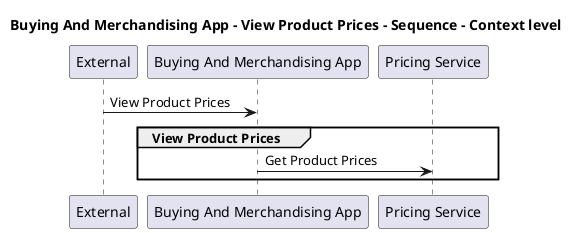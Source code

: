 @startuml

title Buying And Merchandising App - View Product Prices - Sequence - Context level

participant "External" as C4InterFlow.SoftwareSystems.ExternalSystem
participant "Buying And Merchandising App" as ECommercePlatform.SoftwareSystems.BuyingAndMerchandisingApp
participant "Pricing Service" as ECommercePlatform.SoftwareSystems.PricingService

C4InterFlow.SoftwareSystems.ExternalSystem -> ECommercePlatform.SoftwareSystems.BuyingAndMerchandisingApp : View Product Prices
group View Product Prices
ECommercePlatform.SoftwareSystems.BuyingAndMerchandisingApp -> ECommercePlatform.SoftwareSystems.PricingService : Get Product Prices
end


@enduml
